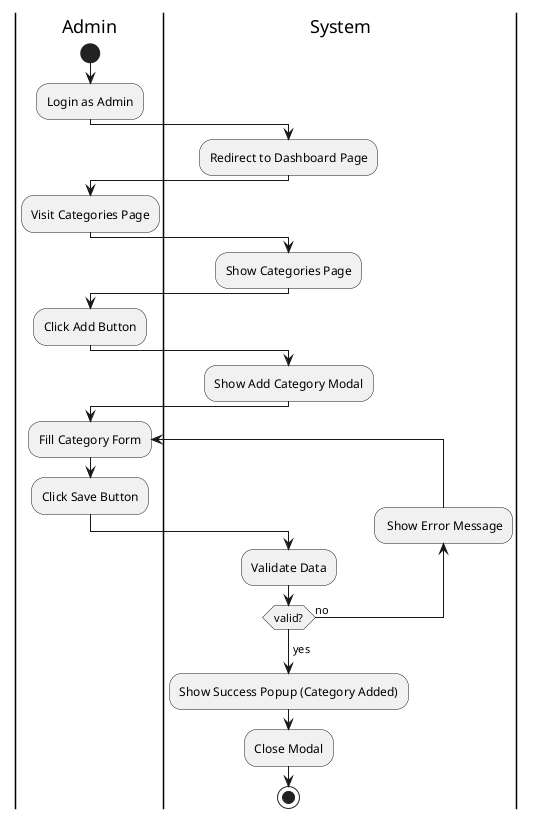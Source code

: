 @startuml AddCategory
|Admin|
start
:Login as Admin;
|System|
:Redirect to Dashboard Page;
|Admin|
:Visit Categories Page;
|System|
:Show Categories Page;
|Admin|
:Click Add Button;
|System|
:Show Add Category Modal;
|Admin|
repeat :Fill Category Form;
:Click Save Button;
|System|
:Validate Data;
backward: Show Error Message;
repeat while(valid?) is (no)
->yes;
|System|
:Show Success Popup (Category Added);
:Close Modal;
stop
@enduml

